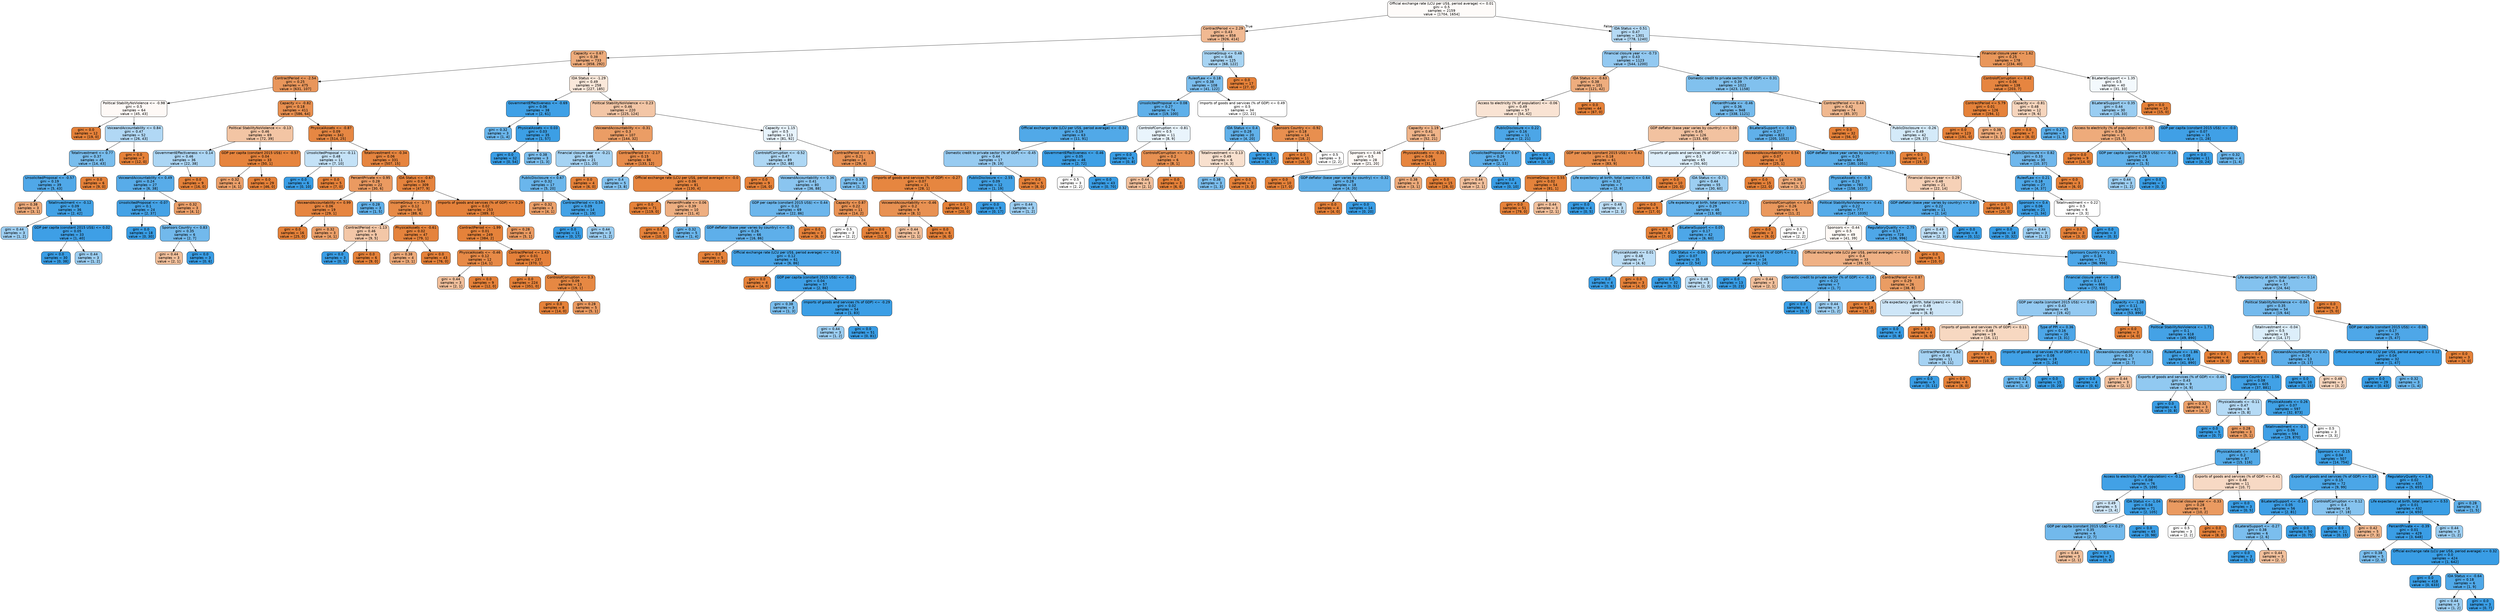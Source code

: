 digraph Tree {
node [shape=box, style="filled, rounded", color="black", fontname="helvetica"] ;
edge [fontname="helvetica"] ;
0 [label="Official exchange rate (LCU per US$, period average) <= 0.01\ngini = 0.5\nsamples = 2159\nvalue = [1704, 1654]", fillcolor="#fefbf9"] ;
1 [label="ContractPeriod <= 2.29\ngini = 0.43\nsamples = 858\nvalue = [926, 414]", fillcolor="#f1b992"] ;
0 -> 1 [labeldistance=2.5, labelangle=45, headlabel="True"] ;
2 [label="Capacity <= 0.67\ngini = 0.38\nsamples = 733\nvalue = [858, 292]", fillcolor="#eeac7c"] ;
1 -> 2 ;
3 [label="ContractPeriod <= -2.54\ngini = 0.25\nsamples = 475\nvalue = [631, 107]", fillcolor="#e9965b"] ;
2 -> 3 ;
4 [label="Political StabilityNoViolence <= -0.98\ngini = 0.5\nsamples = 64\nvalue = [45, 43]", fillcolor="#fef9f6"] ;
3 -> 4 ;
5 [label="gini = 0.0\nsamples = 12\nvalue = [19, 0]", fillcolor="#e58139"] ;
4 -> 5 ;
6 [label="VoiceandAccountability <= 0.84\ngini = 0.47\nsamples = 52\nvalue = [26, 43]", fillcolor="#b1d8f5"] ;
4 -> 6 ;
7 [label="TotalInvestment <= 0.77\ngini = 0.37\nsamples = 45\nvalue = [14, 43]", fillcolor="#79bded"] ;
6 -> 7 ;
8 [label="UnsolicitedProposal <= -0.57\ngini = 0.19\nsamples = 39\nvalue = [5, 43]", fillcolor="#50a8e8"] ;
7 -> 8 ;
9 [label="gini = 0.38\nsamples = 3\nvalue = [3, 1]", fillcolor="#eeab7b"] ;
8 -> 9 ;
10 [label="TotalInvestment <= -0.12\ngini = 0.09\nsamples = 36\nvalue = [2, 42]", fillcolor="#42a2e6"] ;
8 -> 10 ;
11 [label="gini = 0.44\nsamples = 3\nvalue = [1, 2]", fillcolor="#9ccef2"] ;
10 -> 11 ;
12 [label="GDP per capita (constant 2015 US$) <= 0.02\ngini = 0.05\nsamples = 33\nvalue = [1, 40]", fillcolor="#3e9fe6"] ;
10 -> 12 ;
13 [label="gini = 0.0\nsamples = 30\nvalue = [0, 38]", fillcolor="#399de5"] ;
12 -> 13 ;
14 [label="gini = 0.44\nsamples = 3\nvalue = [1, 2]", fillcolor="#9ccef2"] ;
12 -> 14 ;
15 [label="gini = 0.0\nsamples = 6\nvalue = [9, 0]", fillcolor="#e58139"] ;
7 -> 15 ;
16 [label="gini = 0.0\nsamples = 7\nvalue = [12, 0]", fillcolor="#e58139"] ;
6 -> 16 ;
17 [label="Capacity <= -0.82\ngini = 0.18\nsamples = 411\nvalue = [586, 64]", fillcolor="#e88f4f"] ;
3 -> 17 ;
18 [label="Political StabilityNoViolence <= -0.13\ngini = 0.46\nsamples = 69\nvalue = [72, 39]", fillcolor="#f3c5a4"] ;
17 -> 18 ;
19 [label="GovernmentEffectiveness <= 0.14\ngini = 0.46\nsamples = 36\nvalue = [22, 38]", fillcolor="#acd6f4"] ;
18 -> 19 ;
20 [label="VoiceandAccountability <= 0.49\ngini = 0.24\nsamples = 27\nvalue = [6, 38]", fillcolor="#58ace9"] ;
19 -> 20 ;
21 [label="UnsolicitedProposal <= -0.07\ngini = 0.1\nsamples = 24\nvalue = [2, 37]", fillcolor="#44a2e6"] ;
20 -> 21 ;
22 [label="gini = 0.0\nsamples = 18\nvalue = [0, 30]", fillcolor="#399de5"] ;
21 -> 22 ;
23 [label="Sponsors Country <= 0.83\ngini = 0.35\nsamples = 6\nvalue = [2, 7]", fillcolor="#72b9ec"] ;
21 -> 23 ;
24 [label="gini = 0.44\nsamples = 3\nvalue = [2, 1]", fillcolor="#f2c09c"] ;
23 -> 24 ;
25 [label="gini = 0.0\nsamples = 3\nvalue = [0, 6]", fillcolor="#399de5"] ;
23 -> 25 ;
26 [label="gini = 0.32\nsamples = 3\nvalue = [4, 1]", fillcolor="#eca06a"] ;
20 -> 26 ;
27 [label="gini = 0.0\nsamples = 9\nvalue = [16, 0]", fillcolor="#e58139"] ;
19 -> 27 ;
28 [label="GDP per capita (constant 2015 US$) <= -0.57\ngini = 0.04\nsamples = 33\nvalue = [50, 1]", fillcolor="#e6843d"] ;
18 -> 28 ;
29 [label="gini = 0.32\nsamples = 4\nvalue = [4, 1]", fillcolor="#eca06a"] ;
28 -> 29 ;
30 [label="gini = 0.0\nsamples = 29\nvalue = [46, 0]", fillcolor="#e58139"] ;
28 -> 30 ;
31 [label="PhysicalAssets <= -0.87\ngini = 0.09\nsamples = 342\nvalue = [514, 25]", fillcolor="#e68743"] ;
17 -> 31 ;
32 [label="UnsolicitedProposal <= -0.11\ngini = 0.48\nsamples = 11\nvalue = [7, 10]", fillcolor="#c4e2f7"] ;
31 -> 32 ;
33 [label="gini = 0.0\nsamples = 6\nvalue = [0, 10]", fillcolor="#399de5"] ;
32 -> 33 ;
34 [label="gini = 0.0\nsamples = 5\nvalue = [7, 0]", fillcolor="#e58139"] ;
32 -> 34 ;
35 [label="TotalInvestment <= -0.34\ngini = 0.06\nsamples = 331\nvalue = [507, 15]", fillcolor="#e6853f"] ;
31 -> 35 ;
36 [label="PercentPrivate <= 0.95\ngini = 0.28\nsamples = 22\nvalue = [30, 6]", fillcolor="#ea9a61"] ;
35 -> 36 ;
37 [label="VoiceandAccountability <= 0.99\ngini = 0.06\nsamples = 19\nvalue = [29, 1]", fillcolor="#e68540"] ;
36 -> 37 ;
38 [label="gini = 0.0\nsamples = 16\nvalue = [25, 0]", fillcolor="#e58139"] ;
37 -> 38 ;
39 [label="gini = 0.32\nsamples = 3\nvalue = [4, 1]", fillcolor="#eca06a"] ;
37 -> 39 ;
40 [label="gini = 0.28\nsamples = 3\nvalue = [1, 5]", fillcolor="#61b1ea"] ;
36 -> 40 ;
41 [label="IDA Status <= -0.67\ngini = 0.04\nsamples = 309\nvalue = [477, 9]", fillcolor="#e5833d"] ;
35 -> 41 ;
42 [label="IncomeGroup <= -1.77\ngini = 0.12\nsamples = 56\nvalue = [88, 6]", fillcolor="#e78a46"] ;
41 -> 42 ;
43 [label="ContractPeriod <= -1.13\ngini = 0.46\nsamples = 9\nvalue = [9, 5]", fillcolor="#f3c7a7"] ;
42 -> 43 ;
44 [label="gini = 0.0\nsamples = 3\nvalue = [0, 5]", fillcolor="#399de5"] ;
43 -> 44 ;
45 [label="gini = 0.0\nsamples = 6\nvalue = [9, 0]", fillcolor="#e58139"] ;
43 -> 45 ;
46 [label="PhysicalAssets <= -0.61\ngini = 0.02\nsamples = 47\nvalue = [79, 1]", fillcolor="#e5833c"] ;
42 -> 46 ;
47 [label="gini = 0.38\nsamples = 4\nvalue = [3, 1]", fillcolor="#eeab7b"] ;
46 -> 47 ;
48 [label="gini = 0.0\nsamples = 43\nvalue = [76, 0]", fillcolor="#e58139"] ;
46 -> 48 ;
49 [label="Imports of goods and services (% of GDP) <= 0.29\ngini = 0.02\nsamples = 253\nvalue = [389, 3]", fillcolor="#e5823b"] ;
41 -> 49 ;
50 [label="ContractPeriod <= -1.99\ngini = 0.01\nsamples = 249\nvalue = [384, 2]", fillcolor="#e5823a"] ;
49 -> 50 ;
51 [label="PhysicalAssets <= -0.46\ngini = 0.12\nsamples = 12\nvalue = [14, 1]", fillcolor="#e78a47"] ;
50 -> 51 ;
52 [label="gini = 0.44\nsamples = 3\nvalue = [2, 1]", fillcolor="#f2c09c"] ;
51 -> 52 ;
53 [label="gini = 0.0\nsamples = 9\nvalue = [12, 0]", fillcolor="#e58139"] ;
51 -> 53 ;
54 [label="ContractPeriod <= 1.43\ngini = 0.01\nsamples = 237\nvalue = [370, 1]", fillcolor="#e5813a"] ;
50 -> 54 ;
55 [label="gini = 0.0\nsamples = 224\nvalue = [351, 0]", fillcolor="#e58139"] ;
54 -> 55 ;
56 [label="ControlofCorruption <= 0.3\ngini = 0.09\nsamples = 13\nvalue = [19, 1]", fillcolor="#e68843"] ;
54 -> 56 ;
57 [label="gini = 0.0\nsamples = 8\nvalue = [14, 0]", fillcolor="#e58139"] ;
56 -> 57 ;
58 [label="gini = 0.28\nsamples = 5\nvalue = [5, 1]", fillcolor="#ea9a61"] ;
56 -> 58 ;
59 [label="gini = 0.28\nsamples = 4\nvalue = [5, 1]", fillcolor="#ea9a61"] ;
49 -> 59 ;
60 [label="IDA Status <= -1.29\ngini = 0.49\nsamples = 258\nvalue = [227, 185]", fillcolor="#fae8da"] ;
2 -> 60 ;
61 [label="GovernmentEffectiveness <= -0.69\ngini = 0.06\nsamples = 38\nvalue = [2, 61]", fillcolor="#3fa0e6"] ;
60 -> 61 ;
62 [label="gini = 0.32\nsamples = 3\nvalue = [1, 4]", fillcolor="#6ab6ec"] ;
61 -> 62 ;
63 [label="PhysicalAssets <= 0.03\ngini = 0.03\nsamples = 35\nvalue = [1, 57]", fillcolor="#3c9fe5"] ;
61 -> 63 ;
64 [label="gini = 0.0\nsamples = 32\nvalue = [0, 54]", fillcolor="#399de5"] ;
63 -> 64 ;
65 [label="gini = 0.38\nsamples = 3\nvalue = [1, 3]", fillcolor="#7bbeee"] ;
63 -> 65 ;
66 [label="Political StabilityNoViolence <= 0.23\ngini = 0.46\nsamples = 220\nvalue = [225, 124]", fillcolor="#f3c6a6"] ;
60 -> 66 ;
67 [label="VoiceandAccountability <= -0.31\ngini = 0.3\nsamples = 107\nvalue = [144, 32]", fillcolor="#eb9d65"] ;
66 -> 67 ;
68 [label="Financial closure year <= -0.21\ngini = 0.46\nsamples = 21\nvalue = [11, 20]", fillcolor="#a6d3f3"] ;
67 -> 68 ;
69 [label="PublicDisclosure <= 0.67\ngini = 0.32\nsamples = 17\nvalue = [5, 20]", fillcolor="#6ab6ec"] ;
68 -> 69 ;
70 [label="gini = 0.32\nsamples = 3\nvalue = [4, 1]", fillcolor="#eca06a"] ;
69 -> 70 ;
71 [label="ContractPeriod <= 0.54\ngini = 0.09\nsamples = 14\nvalue = [1, 19]", fillcolor="#43a2e6"] ;
69 -> 71 ;
72 [label="gini = 0.0\nsamples = 11\nvalue = [0, 17]", fillcolor="#399de5"] ;
71 -> 72 ;
73 [label="gini = 0.44\nsamples = 3\nvalue = [1, 2]", fillcolor="#9ccef2"] ;
71 -> 73 ;
74 [label="gini = 0.0\nsamples = 4\nvalue = [6, 0]", fillcolor="#e58139"] ;
68 -> 74 ;
75 [label="ContractPeriod <= -2.17\ngini = 0.15\nsamples = 86\nvalue = [133, 12]", fillcolor="#e78c4b"] ;
67 -> 75 ;
76 [label="gini = 0.4\nsamples = 5\nvalue = [3, 8]", fillcolor="#83c2ef"] ;
75 -> 76 ;
77 [label="Official exchange rate (LCU per US$, period average) <= -0.0\ngini = 0.06\nsamples = 81\nvalue = [130, 4]", fillcolor="#e6853f"] ;
75 -> 77 ;
78 [label="gini = 0.0\nsamples = 71\nvalue = [119, 0]", fillcolor="#e58139"] ;
77 -> 78 ;
79 [label="PercentPrivate <= 0.06\ngini = 0.39\nsamples = 10\nvalue = [11, 4]", fillcolor="#eeaf81"] ;
77 -> 79 ;
80 [label="gini = 0.0\nsamples = 5\nvalue = [10, 0]", fillcolor="#e58139"] ;
79 -> 80 ;
81 [label="gini = 0.32\nsamples = 5\nvalue = [1, 4]", fillcolor="#6ab6ec"] ;
79 -> 81 ;
82 [label="Capacity <= 1.15\ngini = 0.5\nsamples = 113\nvalue = [81, 92]", fillcolor="#e7f3fc"] ;
66 -> 82 ;
83 [label="ControlofCorruption <= -0.52\ngini = 0.47\nsamples = 89\nvalue = [52, 88]", fillcolor="#aed7f4"] ;
82 -> 83 ;
84 [label="gini = 0.0\nsamples = 9\nvalue = [16, 0]", fillcolor="#e58139"] ;
83 -> 84 ;
85 [label="VoiceandAccountability <= 0.36\ngini = 0.41\nsamples = 80\nvalue = [36, 88]", fillcolor="#8ac5f0"] ;
83 -> 85 ;
86 [label="GDP per capita (constant 2015 US$) <= 0.44\ngini = 0.32\nsamples = 69\nvalue = [22, 86]", fillcolor="#6cb6ec"] ;
85 -> 86 ;
87 [label="GDP deflator (base year varies by country) <= -0.3\ngini = 0.26\nsamples = 66\nvalue = [16, 86]", fillcolor="#5eafea"] ;
86 -> 87 ;
88 [label="gini = 0.0\nsamples = 5\nvalue = [10, 0]", fillcolor="#e58139"] ;
87 -> 88 ;
89 [label="Official exchange rate (LCU per US$, period average) <= -0.14\ngini = 0.12\nsamples = 61\nvalue = [6, 86]", fillcolor="#47a4e7"] ;
87 -> 89 ;
90 [label="gini = 0.0\nsamples = 4\nvalue = [4, 0]", fillcolor="#e58139"] ;
89 -> 90 ;
91 [label="GDP per capita (constant 2015 US$) <= -0.42\ngini = 0.04\nsamples = 57\nvalue = [2, 86]", fillcolor="#3e9fe6"] ;
89 -> 91 ;
92 [label="gini = 0.38\nsamples = 3\nvalue = [1, 3]", fillcolor="#7bbeee"] ;
91 -> 92 ;
93 [label="Imports of goods and services (% of GDP) <= -0.29\ngini = 0.02\nsamples = 54\nvalue = [1, 83]", fillcolor="#3b9ee5"] ;
91 -> 93 ;
94 [label="gini = 0.44\nsamples = 3\nvalue = [1, 2]", fillcolor="#9ccef2"] ;
93 -> 94 ;
95 [label="gini = 0.0\nsamples = 51\nvalue = [0, 81]", fillcolor="#399de5"] ;
93 -> 95 ;
96 [label="gini = 0.0\nsamples = 3\nvalue = [6, 0]", fillcolor="#e58139"] ;
86 -> 96 ;
97 [label="Capacity <= 0.87\ngini = 0.22\nsamples = 11\nvalue = [14, 2]", fillcolor="#e99355"] ;
85 -> 97 ;
98 [label="gini = 0.5\nsamples = 3\nvalue = [2, 2]", fillcolor="#ffffff"] ;
97 -> 98 ;
99 [label="gini = 0.0\nsamples = 8\nvalue = [12, 0]", fillcolor="#e58139"] ;
97 -> 99 ;
100 [label="ContractPeriod <= -1.6\ngini = 0.21\nsamples = 24\nvalue = [29, 4]", fillcolor="#e99254"] ;
82 -> 100 ;
101 [label="gini = 0.38\nsamples = 3\nvalue = [1, 3]", fillcolor="#7bbeee"] ;
100 -> 101 ;
102 [label="Imports of goods and services (% of GDP) <= -0.27\ngini = 0.07\nsamples = 21\nvalue = [28, 1]", fillcolor="#e68640"] ;
100 -> 102 ;
103 [label="VoiceandAccountability <= -0.46\ngini = 0.2\nsamples = 9\nvalue = [8, 1]", fillcolor="#e89152"] ;
102 -> 103 ;
104 [label="gini = 0.44\nsamples = 3\nvalue = [2, 1]", fillcolor="#f2c09c"] ;
103 -> 104 ;
105 [label="gini = 0.0\nsamples = 6\nvalue = [6, 0]", fillcolor="#e58139"] ;
103 -> 105 ;
106 [label="gini = 0.0\nsamples = 12\nvalue = [20, 0]", fillcolor="#e58139"] ;
102 -> 106 ;
107 [label="IncomeGroup <= 0.48\ngini = 0.46\nsamples = 125\nvalue = [68, 122]", fillcolor="#a7d4f3"] ;
1 -> 107 ;
108 [label="RuleofLaw <= 0.18\ngini = 0.38\nsamples = 108\nvalue = [41, 122]", fillcolor="#7cbeee"] ;
107 -> 108 ;
109 [label="UnsolicitedProposal <= 0.08\ngini = 0.27\nsamples = 74\nvalue = [19, 100]", fillcolor="#5fb0ea"] ;
108 -> 109 ;
110 [label="Official exchange rate (LCU per US$, period average) <= -0.32\ngini = 0.19\nsamples = 63\nvalue = [11, 91]", fillcolor="#51a9e8"] ;
109 -> 110 ;
111 [label="Domestic credit to private sector (% of GDP) <= -0.45\ngini = 0.44\nsamples = 17\nvalue = [9, 19]", fillcolor="#97cbf1"] ;
110 -> 111 ;
112 [label="PublicDisclosure <= -2.55\ngini = 0.09\nsamples = 12\nvalue = [1, 19]", fillcolor="#43a2e6"] ;
111 -> 112 ;
113 [label="gini = 0.0\nsamples = 9\nvalue = [0, 17]", fillcolor="#399de5"] ;
112 -> 113 ;
114 [label="gini = 0.44\nsamples = 3\nvalue = [1, 2]", fillcolor="#9ccef2"] ;
112 -> 114 ;
115 [label="gini = 0.0\nsamples = 5\nvalue = [8, 0]", fillcolor="#e58139"] ;
111 -> 115 ;
116 [label="GovernmentEffectiveness <= -0.46\ngini = 0.05\nsamples = 46\nvalue = [2, 72]", fillcolor="#3ea0e6"] ;
110 -> 116 ;
117 [label="gini = 0.5\nsamples = 3\nvalue = [2, 2]", fillcolor="#ffffff"] ;
116 -> 117 ;
118 [label="gini = 0.0\nsamples = 43\nvalue = [0, 70]", fillcolor="#399de5"] ;
116 -> 118 ;
119 [label="ControlofCorruption <= -0.81\ngini = 0.5\nsamples = 11\nvalue = [8, 9]", fillcolor="#e9f4fc"] ;
109 -> 119 ;
120 [label="gini = 0.0\nsamples = 5\nvalue = [0, 8]", fillcolor="#399de5"] ;
119 -> 120 ;
121 [label="ControlofCorruption <= -0.25\ngini = 0.2\nsamples = 6\nvalue = [8, 1]", fillcolor="#e89152"] ;
119 -> 121 ;
122 [label="gini = 0.44\nsamples = 3\nvalue = [2, 1]", fillcolor="#f2c09c"] ;
121 -> 122 ;
123 [label="gini = 0.0\nsamples = 3\nvalue = [6, 0]", fillcolor="#e58139"] ;
121 -> 123 ;
124 [label="Imports of goods and services (% of GDP) <= 0.49\ngini = 0.5\nsamples = 34\nvalue = [22, 22]", fillcolor="#ffffff"] ;
108 -> 124 ;
125 [label="IDA Status <= 0.4\ngini = 0.28\nsamples = 20\nvalue = [4, 20]", fillcolor="#61b1ea"] ;
124 -> 125 ;
126 [label="TotalInvestment <= 0.13\ngini = 0.49\nsamples = 6\nvalue = [4, 3]", fillcolor="#f8e0ce"] ;
125 -> 126 ;
127 [label="gini = 0.38\nsamples = 3\nvalue = [1, 3]", fillcolor="#7bbeee"] ;
126 -> 127 ;
128 [label="gini = 0.0\nsamples = 3\nvalue = [3, 0]", fillcolor="#e58139"] ;
126 -> 128 ;
129 [label="gini = 0.0\nsamples = 14\nvalue = [0, 17]", fillcolor="#399de5"] ;
125 -> 129 ;
130 [label="Sponsors Country <= -0.92\ngini = 0.18\nsamples = 14\nvalue = [18, 2]", fillcolor="#e88f4f"] ;
124 -> 130 ;
131 [label="gini = 0.0\nsamples = 11\nvalue = [16, 0]", fillcolor="#e58139"] ;
130 -> 131 ;
132 [label="gini = 0.5\nsamples = 3\nvalue = [2, 2]", fillcolor="#ffffff"] ;
130 -> 132 ;
133 [label="gini = 0.0\nsamples = 17\nvalue = [27, 0]", fillcolor="#e58139"] ;
107 -> 133 ;
134 [label="IDA Status <= 0.51\ngini = 0.47\nsamples = 1301\nvalue = [778, 1240]", fillcolor="#b5daf5"] ;
0 -> 134 [labeldistance=2.5, labelangle=-45, headlabel="False"] ;
135 [label="Financial closure year <= -0.73\ngini = 0.43\nsamples = 1123\nvalue = [544, 1200]", fillcolor="#93c9f1"] ;
134 -> 135 ;
136 [label="IDA Status <= -0.63\ngini = 0.38\nsamples = 101\nvalue = [121, 42]", fillcolor="#eead7e"] ;
135 -> 136 ;
137 [label="Access to electricity (% of population) <= -0.06\ngini = 0.49\nsamples = 57\nvalue = [54, 42]", fillcolor="#f9e3d3"] ;
136 -> 137 ;
138 [label="Capacity <= 1.19\ngini = 0.41\nsamples = 46\nvalue = [52, 21]", fillcolor="#f0b489"] ;
137 -> 138 ;
139 [label="Sponsors <= 0.46\ngini = 0.5\nsamples = 28\nvalue = [21, 20]", fillcolor="#fef9f6"] ;
138 -> 139 ;
140 [label="gini = 0.0\nsamples = 10\nvalue = [17, 0]", fillcolor="#e58139"] ;
139 -> 140 ;
141 [label="GDP deflator (base year varies by country) <= -0.32\ngini = 0.28\nsamples = 18\nvalue = [4, 20]", fillcolor="#61b1ea"] ;
139 -> 141 ;
142 [label="gini = 0.0\nsamples = 4\nvalue = [4, 0]", fillcolor="#e58139"] ;
141 -> 142 ;
143 [label="gini = 0.0\nsamples = 14\nvalue = [0, 20]", fillcolor="#399de5"] ;
141 -> 143 ;
144 [label="PhysicalAssets <= -0.31\ngini = 0.06\nsamples = 18\nvalue = [31, 1]", fillcolor="#e6853f"] ;
138 -> 144 ;
145 [label="gini = 0.38\nsamples = 3\nvalue = [3, 1]", fillcolor="#eeab7b"] ;
144 -> 145 ;
146 [label="gini = 0.0\nsamples = 15\nvalue = [28, 0]", fillcolor="#e58139"] ;
144 -> 146 ;
147 [label="PublicDisclosure <= 0.22\ngini = 0.16\nsamples = 11\nvalue = [2, 21]", fillcolor="#4ca6e7"] ;
137 -> 147 ;
148 [label="UnsolicitedProposal <= 0.67\ngini = 0.26\nsamples = 7\nvalue = [2, 11]", fillcolor="#5dafea"] ;
147 -> 148 ;
149 [label="gini = 0.44\nsamples = 3\nvalue = [2, 1]", fillcolor="#f2c09c"] ;
148 -> 149 ;
150 [label="gini = 0.0\nsamples = 4\nvalue = [0, 10]", fillcolor="#399de5"] ;
148 -> 150 ;
151 [label="gini = 0.0\nsamples = 4\nvalue = [0, 10]", fillcolor="#399de5"] ;
147 -> 151 ;
152 [label="gini = 0.0\nsamples = 44\nvalue = [67, 0]", fillcolor="#e58139"] ;
136 -> 152 ;
153 [label="Domestic credit to private sector (% of GDP) <= 0.31\ngini = 0.39\nsamples = 1022\nvalue = [423, 1158]", fillcolor="#81c1ee"] ;
135 -> 153 ;
154 [label="PercentPrivate <= -0.46\ngini = 0.36\nsamples = 948\nvalue = [338, 1121]", fillcolor="#75bbed"] ;
153 -> 154 ;
155 [label="GDP deflator (base year varies by country) <= 0.08\ngini = 0.45\nsamples = 126\nvalue = [133, 69]", fillcolor="#f2c2a0"] ;
154 -> 155 ;
156 [label="GDP per capita (constant 2015 US$) <= 0.62\ngini = 0.18\nsamples = 61\nvalue = [83, 9]", fillcolor="#e88f4e"] ;
155 -> 156 ;
157 [label="IncomeGroup <= 0.55\ngini = 0.02\nsamples = 54\nvalue = [81, 1]", fillcolor="#e5833b"] ;
156 -> 157 ;
158 [label="gini = 0.0\nsamples = 51\nvalue = [79, 0]", fillcolor="#e58139"] ;
157 -> 158 ;
159 [label="gini = 0.44\nsamples = 3\nvalue = [2, 1]", fillcolor="#f2c09c"] ;
157 -> 159 ;
160 [label="Life expectancy at birth, total (years) <= 0.64\ngini = 0.32\nsamples = 7\nvalue = [2, 8]", fillcolor="#6ab6ec"] ;
156 -> 160 ;
161 [label="gini = 0.0\nsamples = 4\nvalue = [0, 5]", fillcolor="#399de5"] ;
160 -> 161 ;
162 [label="gini = 0.48\nsamples = 3\nvalue = [2, 3]", fillcolor="#bddef6"] ;
160 -> 162 ;
163 [label="Imports of goods and services (% of GDP) <= -0.19\ngini = 0.5\nsamples = 65\nvalue = [50, 60]", fillcolor="#deeffb"] ;
155 -> 163 ;
164 [label="gini = 0.0\nsamples = 10\nvalue = [20, 0]", fillcolor="#e58139"] ;
163 -> 164 ;
165 [label="IDA Status <= -0.71\ngini = 0.44\nsamples = 55\nvalue = [30, 60]", fillcolor="#9ccef2"] ;
163 -> 165 ;
166 [label="gini = 0.0\nsamples = 9\nvalue = [17, 0]", fillcolor="#e58139"] ;
165 -> 166 ;
167 [label="Life expectancy at birth, total (years) <= -0.17\ngini = 0.29\nsamples = 46\nvalue = [13, 60]", fillcolor="#64b2eb"] ;
165 -> 167 ;
168 [label="gini = 0.0\nsamples = 4\nvalue = [7, 0]", fillcolor="#e58139"] ;
167 -> 168 ;
169 [label="BiLateralSupport <= 0.05\ngini = 0.17\nsamples = 42\nvalue = [6, 60]", fillcolor="#4da7e8"] ;
167 -> 169 ;
170 [label="PhysicalAssets <= 0.01\ngini = 0.48\nsamples = 7\nvalue = [4, 6]", fillcolor="#bddef6"] ;
169 -> 170 ;
171 [label="gini = 0.0\nsamples = 4\nvalue = [0, 6]", fillcolor="#399de5"] ;
170 -> 171 ;
172 [label="gini = 0.0\nsamples = 3\nvalue = [4, 0]", fillcolor="#e58139"] ;
170 -> 172 ;
173 [label="IDA Status <= -0.04\ngini = 0.07\nsamples = 35\nvalue = [2, 54]", fillcolor="#40a1e6"] ;
169 -> 173 ;
174 [label="gini = 0.0\nsamples = 32\nvalue = [0, 51]", fillcolor="#399de5"] ;
173 -> 174 ;
175 [label="gini = 0.48\nsamples = 3\nvalue = [2, 3]", fillcolor="#bddef6"] ;
173 -> 175 ;
176 [label="BiLateralSupport <= -0.84\ngini = 0.27\nsamples = 822\nvalue = [205, 1052]", fillcolor="#60b0ea"] ;
154 -> 176 ;
177 [label="VoiceandAccountability <= 0.54\ngini = 0.07\nsamples = 18\nvalue = [25, 1]", fillcolor="#e68641"] ;
176 -> 177 ;
178 [label="gini = 0.0\nsamples = 15\nvalue = [22, 0]", fillcolor="#e58139"] ;
177 -> 178 ;
179 [label="gini = 0.38\nsamples = 3\nvalue = [3, 1]", fillcolor="#eeab7b"] ;
177 -> 179 ;
180 [label="GDP deflator (base year varies by country) <= 0.55\ngini = 0.25\nsamples = 804\nvalue = [180, 1051]", fillcolor="#5baee9"] ;
176 -> 180 ;
181 [label="PhysicalAssets <= -0.9\ngini = 0.23\nsamples = 783\nvalue = [158, 1037]", fillcolor="#57ace9"] ;
180 -> 181 ;
182 [label="ControlofCorruption <= 0.04\ngini = 0.26\nsamples = 6\nvalue = [11, 2]", fillcolor="#ea985d"] ;
181 -> 182 ;
183 [label="gini = 0.0\nsamples = 3\nvalue = [9, 0]", fillcolor="#e58139"] ;
182 -> 183 ;
184 [label="gini = 0.5\nsamples = 3\nvalue = [2, 2]", fillcolor="#ffffff"] ;
182 -> 184 ;
185 [label="Political StabilityNoViolence <= -0.41\ngini = 0.22\nsamples = 777\nvalue = [147, 1035]", fillcolor="#55abe9"] ;
181 -> 185 ;
186 [label="Sponsors <= -0.44\ngini = 0.5\nsamples = 49\nvalue = [41, 39]", fillcolor="#fef9f5"] ;
185 -> 186 ;
187 [label="Exports of goods and services (% of GDP) <= 0.2\ngini = 0.14\nsamples = 16\nvalue = [2, 24]", fillcolor="#49a5e7"] ;
186 -> 187 ;
188 [label="gini = 0.0\nsamples = 13\nvalue = [0, 23]", fillcolor="#399de5"] ;
187 -> 188 ;
189 [label="gini = 0.44\nsamples = 3\nvalue = [2, 1]", fillcolor="#f2c09c"] ;
187 -> 189 ;
190 [label="Official exchange rate (LCU per US$, period average) <= 0.03\ngini = 0.4\nsamples = 33\nvalue = [39, 15]", fillcolor="#efb185"] ;
186 -> 190 ;
191 [label="Domestic credit to private sector (% of GDP) <= -0.14\ngini = 0.22\nsamples = 7\nvalue = [1, 7]", fillcolor="#55abe9"] ;
190 -> 191 ;
192 [label="gini = 0.0\nsamples = 4\nvalue = [0, 5]", fillcolor="#399de5"] ;
191 -> 192 ;
193 [label="gini = 0.44\nsamples = 3\nvalue = [1, 2]", fillcolor="#9ccef2"] ;
191 -> 193 ;
194 [label="ContractPeriod <= 0.87\ngini = 0.29\nsamples = 26\nvalue = [38, 8]", fillcolor="#ea9c63"] ;
190 -> 194 ;
195 [label="gini = 0.0\nsamples = 18\nvalue = [32, 0]", fillcolor="#e58139"] ;
194 -> 195 ;
196 [label="Life expectancy at birth, total (years) <= -0.04\ngini = 0.49\nsamples = 8\nvalue = [6, 8]", fillcolor="#cee6f8"] ;
194 -> 196 ;
197 [label="gini = 0.0\nsamples = 4\nvalue = [0, 8]", fillcolor="#399de5"] ;
196 -> 197 ;
198 [label="gini = 0.0\nsamples = 4\nvalue = [6, 0]", fillcolor="#e58139"] ;
196 -> 198 ;
199 [label="RegulatoryQuality <= -2.75\ngini = 0.17\nsamples = 728\nvalue = [106, 996]", fillcolor="#4ea7e8"] ;
185 -> 199 ;
200 [label="gini = 0.0\nsamples = 5\nvalue = [10, 0]", fillcolor="#e58139"] ;
199 -> 200 ;
201 [label="Sponsors Country <= 0.32\ngini = 0.16\nsamples = 723\nvalue = [96, 996]", fillcolor="#4ca6e8"] ;
199 -> 201 ;
202 [label="Financial closure year <= -0.49\ngini = 0.13\nsamples = 666\nvalue = [72, 932]", fillcolor="#48a5e7"] ;
201 -> 202 ;
203 [label="GDP per capita (constant 2015 US$) <= 0.08\ngini = 0.43\nsamples = 45\nvalue = [19, 42]", fillcolor="#93c9f1"] ;
202 -> 203 ;
204 [label="Imports of goods and services (% of GDP) <= 0.11\ngini = 0.48\nsamples = 19\nvalue = [16, 11]", fillcolor="#f7d8c1"] ;
203 -> 204 ;
205 [label="ContractPeriod <= 1.52\ngini = 0.46\nsamples = 11\nvalue = [6, 11]", fillcolor="#a5d2f3"] ;
204 -> 205 ;
206 [label="gini = 0.0\nsamples = 5\nvalue = [0, 11]", fillcolor="#399de5"] ;
205 -> 206 ;
207 [label="gini = 0.0\nsamples = 6\nvalue = [6, 0]", fillcolor="#e58139"] ;
205 -> 207 ;
208 [label="gini = 0.0\nsamples = 8\nvalue = [10, 0]", fillcolor="#e58139"] ;
204 -> 208 ;
209 [label="Type of PPI <= 0.36\ngini = 0.16\nsamples = 26\nvalue = [3, 31]", fillcolor="#4ca6e8"] ;
203 -> 209 ;
210 [label="Imports of goods and services (% of GDP) <= 0.11\ngini = 0.08\nsamples = 19\nvalue = [1, 24]", fillcolor="#41a1e6"] ;
209 -> 210 ;
211 [label="gini = 0.32\nsamples = 4\nvalue = [1, 4]", fillcolor="#6ab6ec"] ;
210 -> 211 ;
212 [label="gini = 0.0\nsamples = 15\nvalue = [0, 20]", fillcolor="#399de5"] ;
210 -> 212 ;
213 [label="VoiceandAccountability <= -0.54\ngini = 0.35\nsamples = 7\nvalue = [2, 7]", fillcolor="#72b9ec"] ;
209 -> 213 ;
214 [label="gini = 0.0\nsamples = 4\nvalue = [0, 6]", fillcolor="#399de5"] ;
213 -> 214 ;
215 [label="gini = 0.44\nsamples = 3\nvalue = [2, 1]", fillcolor="#f2c09c"] ;
213 -> 215 ;
216 [label="Capacity <= -1.38\ngini = 0.11\nsamples = 621\nvalue = [53, 890]", fillcolor="#45a3e7"] ;
202 -> 216 ;
217 [label="gini = 0.0\nsamples = 3\nvalue = [4, 0]", fillcolor="#e58139"] ;
216 -> 217 ;
218 [label="Political StabilityNoViolence <= 1.71\ngini = 0.1\nsamples = 618\nvalue = [49, 890]", fillcolor="#44a2e6"] ;
216 -> 218 ;
219 [label="RuleofLaw <= -1.86\ngini = 0.08\nsamples = 614\nvalue = [41, 890]", fillcolor="#42a2e6"] ;
218 -> 219 ;
220 [label="Exports of goods and services (% of GDP) <= -0.46\ngini = 0.43\nsamples = 9\nvalue = [4, 9]", fillcolor="#91c9f1"] ;
219 -> 220 ;
221 [label="gini = 0.0\nsamples = 6\nvalue = [0, 8]", fillcolor="#399de5"] ;
220 -> 221 ;
222 [label="gini = 0.32\nsamples = 3\nvalue = [4, 1]", fillcolor="#eca06a"] ;
220 -> 222 ;
223 [label="Sponsors Country <= -1.56\ngini = 0.08\nsamples = 605\nvalue = [37, 881]", fillcolor="#41a1e6"] ;
219 -> 223 ;
224 [label="PhysicalAssets <= -0.11\ngini = 0.47\nsamples = 8\nvalue = [5, 8]", fillcolor="#b5daf5"] ;
223 -> 224 ;
225 [label="gini = 0.0\nsamples = 5\nvalue = [0, 7]", fillcolor="#399de5"] ;
224 -> 225 ;
226 [label="gini = 0.28\nsamples = 3\nvalue = [5, 1]", fillcolor="#ea9a61"] ;
224 -> 226 ;
227 [label="PhysicalAssets <= 0.26\ngini = 0.07\nsamples = 597\nvalue = [32, 873]", fillcolor="#40a1e6"] ;
223 -> 227 ;
228 [label="TotalInvestment <= -0.1\ngini = 0.06\nsamples = 594\nvalue = [29, 870]", fillcolor="#40a0e6"] ;
227 -> 228 ;
229 [label="PhysicalAssets <= -0.09\ngini = 0.2\nsamples = 87\nvalue = [15, 116]", fillcolor="#53aae8"] ;
228 -> 229 ;
230 [label="Access to electricity (% of population) <= -0.13\ngini = 0.08\nsamples = 76\nvalue = [5, 109]", fillcolor="#42a1e6"] ;
229 -> 230 ;
231 [label="gini = 0.49\nsamples = 5\nvalue = [3, 4]", fillcolor="#cee6f8"] ;
230 -> 231 ;
232 [label="IDA Status <= -1.04\ngini = 0.04\nsamples = 71\nvalue = [2, 105]", fillcolor="#3d9fe5"] ;
230 -> 232 ;
233 [label="GDP per capita (constant 2015 US$) <= 0.27\ngini = 0.35\nsamples = 6\nvalue = [2, 7]", fillcolor="#72b9ec"] ;
232 -> 233 ;
234 [label="gini = 0.44\nsamples = 3\nvalue = [2, 1]", fillcolor="#f2c09c"] ;
233 -> 234 ;
235 [label="gini = 0.0\nsamples = 3\nvalue = [0, 6]", fillcolor="#399de5"] ;
233 -> 235 ;
236 [label="gini = 0.0\nsamples = 65\nvalue = [0, 98]", fillcolor="#399de5"] ;
232 -> 236 ;
237 [label="Exports of goods and services (% of GDP) <= 0.41\ngini = 0.48\nsamples = 11\nvalue = [10, 7]", fillcolor="#f7d9c4"] ;
229 -> 237 ;
238 [label="Financial closure year <= -0.33\ngini = 0.28\nsamples = 8\nvalue = [10, 2]", fillcolor="#ea9a61"] ;
237 -> 238 ;
239 [label="gini = 0.5\nsamples = 3\nvalue = [2, 2]", fillcolor="#ffffff"] ;
238 -> 239 ;
240 [label="gini = 0.0\nsamples = 5\nvalue = [8, 0]", fillcolor="#e58139"] ;
238 -> 240 ;
241 [label="gini = 0.0\nsamples = 3\nvalue = [0, 5]", fillcolor="#399de5"] ;
237 -> 241 ;
242 [label="Sponsors <= -0.15\ngini = 0.04\nsamples = 507\nvalue = [14, 754]", fillcolor="#3d9fe5"] ;
228 -> 242 ;
243 [label="Exports of goods and services (% of GDP) <= 0.14\ngini = 0.15\nsamples = 72\nvalue = [9, 99]", fillcolor="#4ba6e7"] ;
242 -> 243 ;
244 [label="BiLateralSupport <= -0.14\ngini = 0.05\nsamples = 56\nvalue = [2, 81]", fillcolor="#3e9fe6"] ;
243 -> 244 ;
245 [label="BiLateralSupport <= -0.27\ngini = 0.38\nsamples = 6\nvalue = [2, 6]", fillcolor="#7bbeee"] ;
244 -> 245 ;
246 [label="gini = 0.0\nsamples = 3\nvalue = [0, 5]", fillcolor="#399de5"] ;
245 -> 246 ;
247 [label="gini = 0.44\nsamples = 3\nvalue = [2, 1]", fillcolor="#f2c09c"] ;
245 -> 247 ;
248 [label="gini = 0.0\nsamples = 50\nvalue = [0, 75]", fillcolor="#399de5"] ;
244 -> 248 ;
249 [label="ControlofCorruption <= 0.12\ngini = 0.4\nsamples = 16\nvalue = [7, 18]", fillcolor="#86c3ef"] ;
243 -> 249 ;
250 [label="gini = 0.0\nsamples = 11\nvalue = [0, 15]", fillcolor="#399de5"] ;
249 -> 250 ;
251 [label="gini = 0.42\nsamples = 5\nvalue = [7, 3]", fillcolor="#f0b78e"] ;
249 -> 251 ;
252 [label="RegulatoryQuality <= 1.6\ngini = 0.02\nsamples = 435\nvalue = [5, 655]", fillcolor="#3b9ee5"] ;
242 -> 252 ;
253 [label="Life expectancy at birth, total (years) <= 0.53\ngini = 0.01\nsamples = 432\nvalue = [4, 650]", fillcolor="#3a9ee5"] ;
252 -> 253 ;
254 [label="PercentPrivate <= -0.39\ngini = 0.01\nsamples = 429\nvalue = [3, 648]", fillcolor="#3a9de5"] ;
253 -> 254 ;
255 [label="gini = 0.38\nsamples = 5\nvalue = [2, 6]", fillcolor="#7bbeee"] ;
254 -> 255 ;
256 [label="Official exchange rate (LCU per US$, period average) <= 0.32\ngini = 0.0\nsamples = 424\nvalue = [1, 642]", fillcolor="#399de5"] ;
254 -> 256 ;
257 [label="gini = 0.0\nsamples = 418\nvalue = [0, 633]", fillcolor="#399de5"] ;
256 -> 257 ;
258 [label="IDA Status <= -0.64\ngini = 0.18\nsamples = 6\nvalue = [1, 9]", fillcolor="#4fa8e8"] ;
256 -> 258 ;
259 [label="gini = 0.44\nsamples = 3\nvalue = [1, 2]", fillcolor="#9ccef2"] ;
258 -> 259 ;
260 [label="gini = 0.0\nsamples = 3\nvalue = [0, 7]", fillcolor="#399de5"] ;
258 -> 260 ;
261 [label="gini = 0.44\nsamples = 3\nvalue = [1, 2]", fillcolor="#9ccef2"] ;
253 -> 261 ;
262 [label="gini = 0.28\nsamples = 3\nvalue = [1, 5]", fillcolor="#61b1ea"] ;
252 -> 262 ;
263 [label="gini = 0.5\nsamples = 3\nvalue = [3, 3]", fillcolor="#ffffff"] ;
227 -> 263 ;
264 [label="gini = 0.0\nsamples = 4\nvalue = [8, 0]", fillcolor="#e58139"] ;
218 -> 264 ;
265 [label="Life expectancy at birth, total (years) <= 0.14\ngini = 0.4\nsamples = 57\nvalue = [24, 64]", fillcolor="#83c2ef"] ;
201 -> 265 ;
266 [label="Political StabilityNoViolence <= -0.04\ngini = 0.35\nsamples = 54\nvalue = [19, 64]", fillcolor="#74baed"] ;
265 -> 266 ;
267 [label="TotalInvestment <= -0.04\ngini = 0.5\nsamples = 19\nvalue = [14, 17]", fillcolor="#dceefa"] ;
266 -> 267 ;
268 [label="gini = 0.0\nsamples = 6\nvalue = [11, 0]", fillcolor="#e58139"] ;
267 -> 268 ;
269 [label="VoiceandAccountability <= 0.41\ngini = 0.26\nsamples = 13\nvalue = [3, 17]", fillcolor="#5caeea"] ;
267 -> 269 ;
270 [label="gini = 0.0\nsamples = 10\nvalue = [0, 15]", fillcolor="#399de5"] ;
269 -> 270 ;
271 [label="gini = 0.48\nsamples = 3\nvalue = [3, 2]", fillcolor="#f6d5bd"] ;
269 -> 271 ;
272 [label="GDP per capita (constant 2015 US$) <= -0.06\ngini = 0.17\nsamples = 35\nvalue = [5, 47]", fillcolor="#4ea7e8"] ;
266 -> 272 ;
273 [label="Official exchange rate (LCU per US$, period average) <= 0.12\ngini = 0.04\nsamples = 32\nvalue = [1, 47]", fillcolor="#3d9fe6"] ;
272 -> 273 ;
274 [label="gini = 0.0\nsamples = 29\nvalue = [0, 43]", fillcolor="#399de5"] ;
273 -> 274 ;
275 [label="gini = 0.32\nsamples = 3\nvalue = [1, 4]", fillcolor="#6ab6ec"] ;
273 -> 275 ;
276 [label="gini = 0.0\nsamples = 3\nvalue = [4, 0]", fillcolor="#e58139"] ;
272 -> 276 ;
277 [label="gini = 0.0\nsamples = 3\nvalue = [5, 0]", fillcolor="#e58139"] ;
265 -> 277 ;
278 [label="Financial closure year <= 0.29\ngini = 0.48\nsamples = 21\nvalue = [22, 14]", fillcolor="#f6d1b7"] ;
180 -> 278 ;
279 [label="GDP deflator (base year varies by country) <= 0.87\ngini = 0.22\nsamples = 11\nvalue = [2, 14]", fillcolor="#55abe9"] ;
278 -> 279 ;
280 [label="gini = 0.48\nsamples = 3\nvalue = [2, 3]", fillcolor="#bddef6"] ;
279 -> 280 ;
281 [label="gini = 0.0\nsamples = 8\nvalue = [0, 11]", fillcolor="#399de5"] ;
279 -> 281 ;
282 [label="gini = 0.0\nsamples = 10\nvalue = [20, 0]", fillcolor="#e58139"] ;
278 -> 282 ;
283 [label="ContractPeriod <= 0.44\ngini = 0.42\nsamples = 74\nvalue = [85, 37]", fillcolor="#f0b88f"] ;
153 -> 283 ;
284 [label="gini = 0.0\nsamples = 32\nvalue = [56, 0]", fillcolor="#e58139"] ;
283 -> 284 ;
285 [label="PublicDisclosure <= -0.26\ngini = 0.49\nsamples = 42\nvalue = [29, 37]", fillcolor="#d4eaf9"] ;
283 -> 285 ;
286 [label="gini = 0.0\nsamples = 12\nvalue = [19, 0]", fillcolor="#e58139"] ;
285 -> 286 ;
287 [label="PublicDisclosure <= 0.82\ngini = 0.33\nsamples = 30\nvalue = [10, 37]", fillcolor="#6fb7ec"] ;
285 -> 287 ;
288 [label="RuleofLaw <= 0.21\ngini = 0.18\nsamples = 27\nvalue = [4, 37]", fillcolor="#4ea8e8"] ;
287 -> 288 ;
289 [label="Sponsors <= 0.4\ngini = 0.06\nsamples = 21\nvalue = [1, 34]", fillcolor="#3fa0e6"] ;
288 -> 289 ;
290 [label="gini = 0.0\nsamples = 18\nvalue = [0, 32]", fillcolor="#399de5"] ;
289 -> 290 ;
291 [label="gini = 0.44\nsamples = 3\nvalue = [1, 2]", fillcolor="#9ccef2"] ;
289 -> 291 ;
292 [label="TotalInvestment <= 0.22\ngini = 0.5\nsamples = 6\nvalue = [3, 3]", fillcolor="#ffffff"] ;
288 -> 292 ;
293 [label="gini = 0.0\nsamples = 3\nvalue = [3, 0]", fillcolor="#e58139"] ;
292 -> 293 ;
294 [label="gini = 0.0\nsamples = 3\nvalue = [0, 3]", fillcolor="#399de5"] ;
292 -> 294 ;
295 [label="gini = 0.0\nsamples = 3\nvalue = [6, 0]", fillcolor="#e58139"] ;
287 -> 295 ;
296 [label="Financial closure year <= 1.62\ngini = 0.25\nsamples = 178\nvalue = [234, 40]", fillcolor="#e9975b"] ;
134 -> 296 ;
297 [label="ControlofCorruption <= 0.42\ngini = 0.06\nsamples = 138\nvalue = [203, 7]", fillcolor="#e68540"] ;
296 -> 297 ;
298 [label="ContractPeriod <= 5.79\ngini = 0.01\nsamples = 126\nvalue = [194, 1]", fillcolor="#e5823a"] ;
297 -> 298 ;
299 [label="gini = 0.0\nsamples = 123\nvalue = [191, 0]", fillcolor="#e58139"] ;
298 -> 299 ;
300 [label="gini = 0.38\nsamples = 3\nvalue = [3, 1]", fillcolor="#eeab7b"] ;
298 -> 300 ;
301 [label="Capacity <= -0.81\ngini = 0.48\nsamples = 12\nvalue = [9, 6]", fillcolor="#f6d5bd"] ;
297 -> 301 ;
302 [label="gini = 0.0\nsamples = 7\nvalue = [8, 0]", fillcolor="#e58139"] ;
301 -> 302 ;
303 [label="gini = 0.24\nsamples = 5\nvalue = [1, 6]", fillcolor="#5aade9"] ;
301 -> 303 ;
304 [label="BiLateralSupport <= 1.35\ngini = 0.5\nsamples = 40\nvalue = [31, 33]", fillcolor="#f3f9fd"] ;
296 -> 304 ;
305 [label="BiLateralSupport <= 0.35\ngini = 0.44\nsamples = 30\nvalue = [16, 33]", fillcolor="#99cdf2"] ;
304 -> 305 ;
306 [label="Access to electricity (% of population) <= 0.09\ngini = 0.38\nsamples = 15\nvalue = [15, 5]", fillcolor="#eeab7b"] ;
305 -> 306 ;
307 [label="gini = 0.0\nsamples = 9\nvalue = [14, 0]", fillcolor="#e58139"] ;
306 -> 307 ;
308 [label="GDP per capita (constant 2015 US$) <= -0.16\ngini = 0.28\nsamples = 6\nvalue = [1, 5]", fillcolor="#61b1ea"] ;
306 -> 308 ;
309 [label="gini = 0.44\nsamples = 3\nvalue = [1, 2]", fillcolor="#9ccef2"] ;
308 -> 309 ;
310 [label="gini = 0.0\nsamples = 3\nvalue = [0, 3]", fillcolor="#399de5"] ;
308 -> 310 ;
311 [label="GDP per capita (constant 2015 US$) <= -0.0\ngini = 0.07\nsamples = 15\nvalue = [1, 28]", fillcolor="#40a0e6"] ;
305 -> 311 ;
312 [label="gini = 0.0\nsamples = 11\nvalue = [0, 24]", fillcolor="#399de5"] ;
311 -> 312 ;
313 [label="gini = 0.32\nsamples = 4\nvalue = [1, 4]", fillcolor="#6ab6ec"] ;
311 -> 313 ;
314 [label="gini = 0.0\nsamples = 10\nvalue = [15, 0]", fillcolor="#e58139"] ;
304 -> 314 ;
}